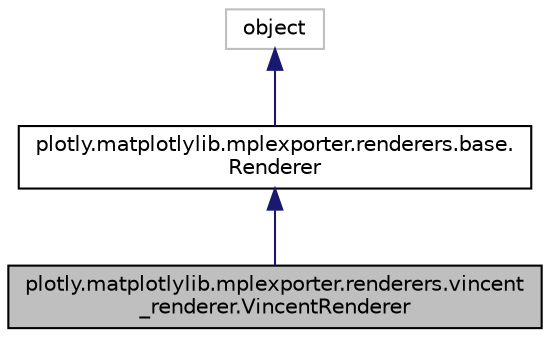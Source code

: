 digraph "plotly.matplotlylib.mplexporter.renderers.vincent_renderer.VincentRenderer"
{
 // LATEX_PDF_SIZE
  edge [fontname="Helvetica",fontsize="10",labelfontname="Helvetica",labelfontsize="10"];
  node [fontname="Helvetica",fontsize="10",shape=record];
  Node1 [label="plotly.matplotlylib.mplexporter.renderers.vincent\l_renderer.VincentRenderer",height=0.2,width=0.4,color="black", fillcolor="grey75", style="filled", fontcolor="black",tooltip=" "];
  Node2 -> Node1 [dir="back",color="midnightblue",fontsize="10",style="solid",fontname="Helvetica"];
  Node2 [label="plotly.matplotlylib.mplexporter.renderers.base.\lRenderer",height=0.2,width=0.4,color="black", fillcolor="white", style="filled",URL="$classplotly_1_1matplotlylib_1_1mplexporter_1_1renderers_1_1base_1_1_renderer.html",tooltip=" "];
  Node3 -> Node2 [dir="back",color="midnightblue",fontsize="10",style="solid",fontname="Helvetica"];
  Node3 [label="object",height=0.2,width=0.4,color="grey75", fillcolor="white", style="filled",tooltip=" "];
}
